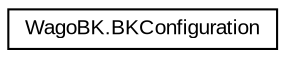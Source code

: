 digraph "Graphical Class Hierarchy"
{
  edge [fontname="Arial",fontsize="10",labelfontname="Arial",labelfontsize="10"];
  node [fontname="Arial",fontsize="10",shape=record];
  rankdir="LR";
  Node1 [label="WagoBK.BKConfiguration",height=0.2,width=0.4,color="black", fillcolor="white", style="filled",URL="$class_wago_b_k_1_1_b_k_configuration.html",tooltip="obsolete, will be removed?? "];
}

